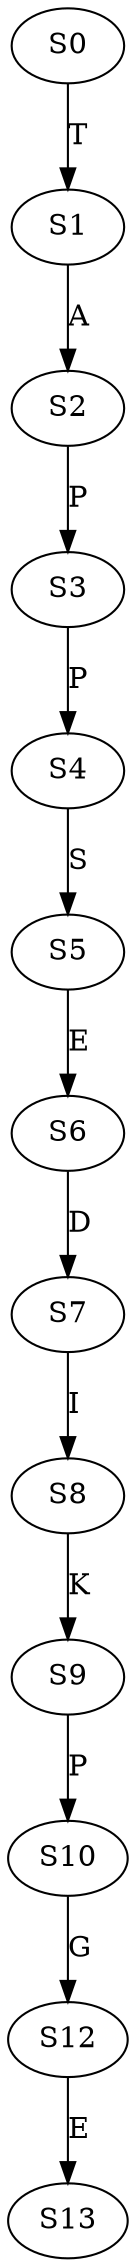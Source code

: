 strict digraph  {
	S0 -> S1 [ label = T ];
	S1 -> S2 [ label = A ];
	S2 -> S3 [ label = P ];
	S3 -> S4 [ label = P ];
	S4 -> S5 [ label = S ];
	S5 -> S6 [ label = E ];
	S6 -> S7 [ label = D ];
	S7 -> S8 [ label = I ];
	S8 -> S9 [ label = K ];
	S9 -> S10 [ label = P ];
	S10 -> S12 [ label = G ];
	S12 -> S13 [ label = E ];
}
